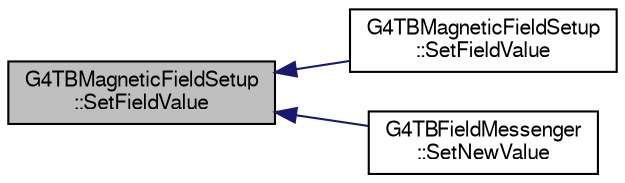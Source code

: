 digraph "G4TBMagneticFieldSetup::SetFieldValue"
{
  bgcolor="transparent";
  edge [fontname="FreeSans",fontsize="10",labelfontname="FreeSans",labelfontsize="10"];
  node [fontname="FreeSans",fontsize="10",shape=record];
  rankdir="LR";
  Node1 [label="G4TBMagneticFieldSetup\l::SetFieldValue",height=0.2,width=0.4,color="black", fillcolor="grey75", style="filled" fontcolor="black"];
  Node1 -> Node2 [dir="back",color="midnightblue",fontsize="10",style="solid",fontname="FreeSans"];
  Node2 [label="G4TBMagneticFieldSetup\l::SetFieldValue",height=0.2,width=0.4,color="black",URL="$d4/d2e/classG4TBMagneticFieldSetup.html#abf019706c03b5ada7a0e02b54cf4b2f0"];
  Node1 -> Node3 [dir="back",color="midnightblue",fontsize="10",style="solid",fontname="FreeSans"];
  Node3 [label="G4TBFieldMessenger\l::SetNewValue",height=0.2,width=0.4,color="black",URL="$df/d05/classG4TBFieldMessenger.html#a19d728472bcdc59229624f09ca650831"];
}
